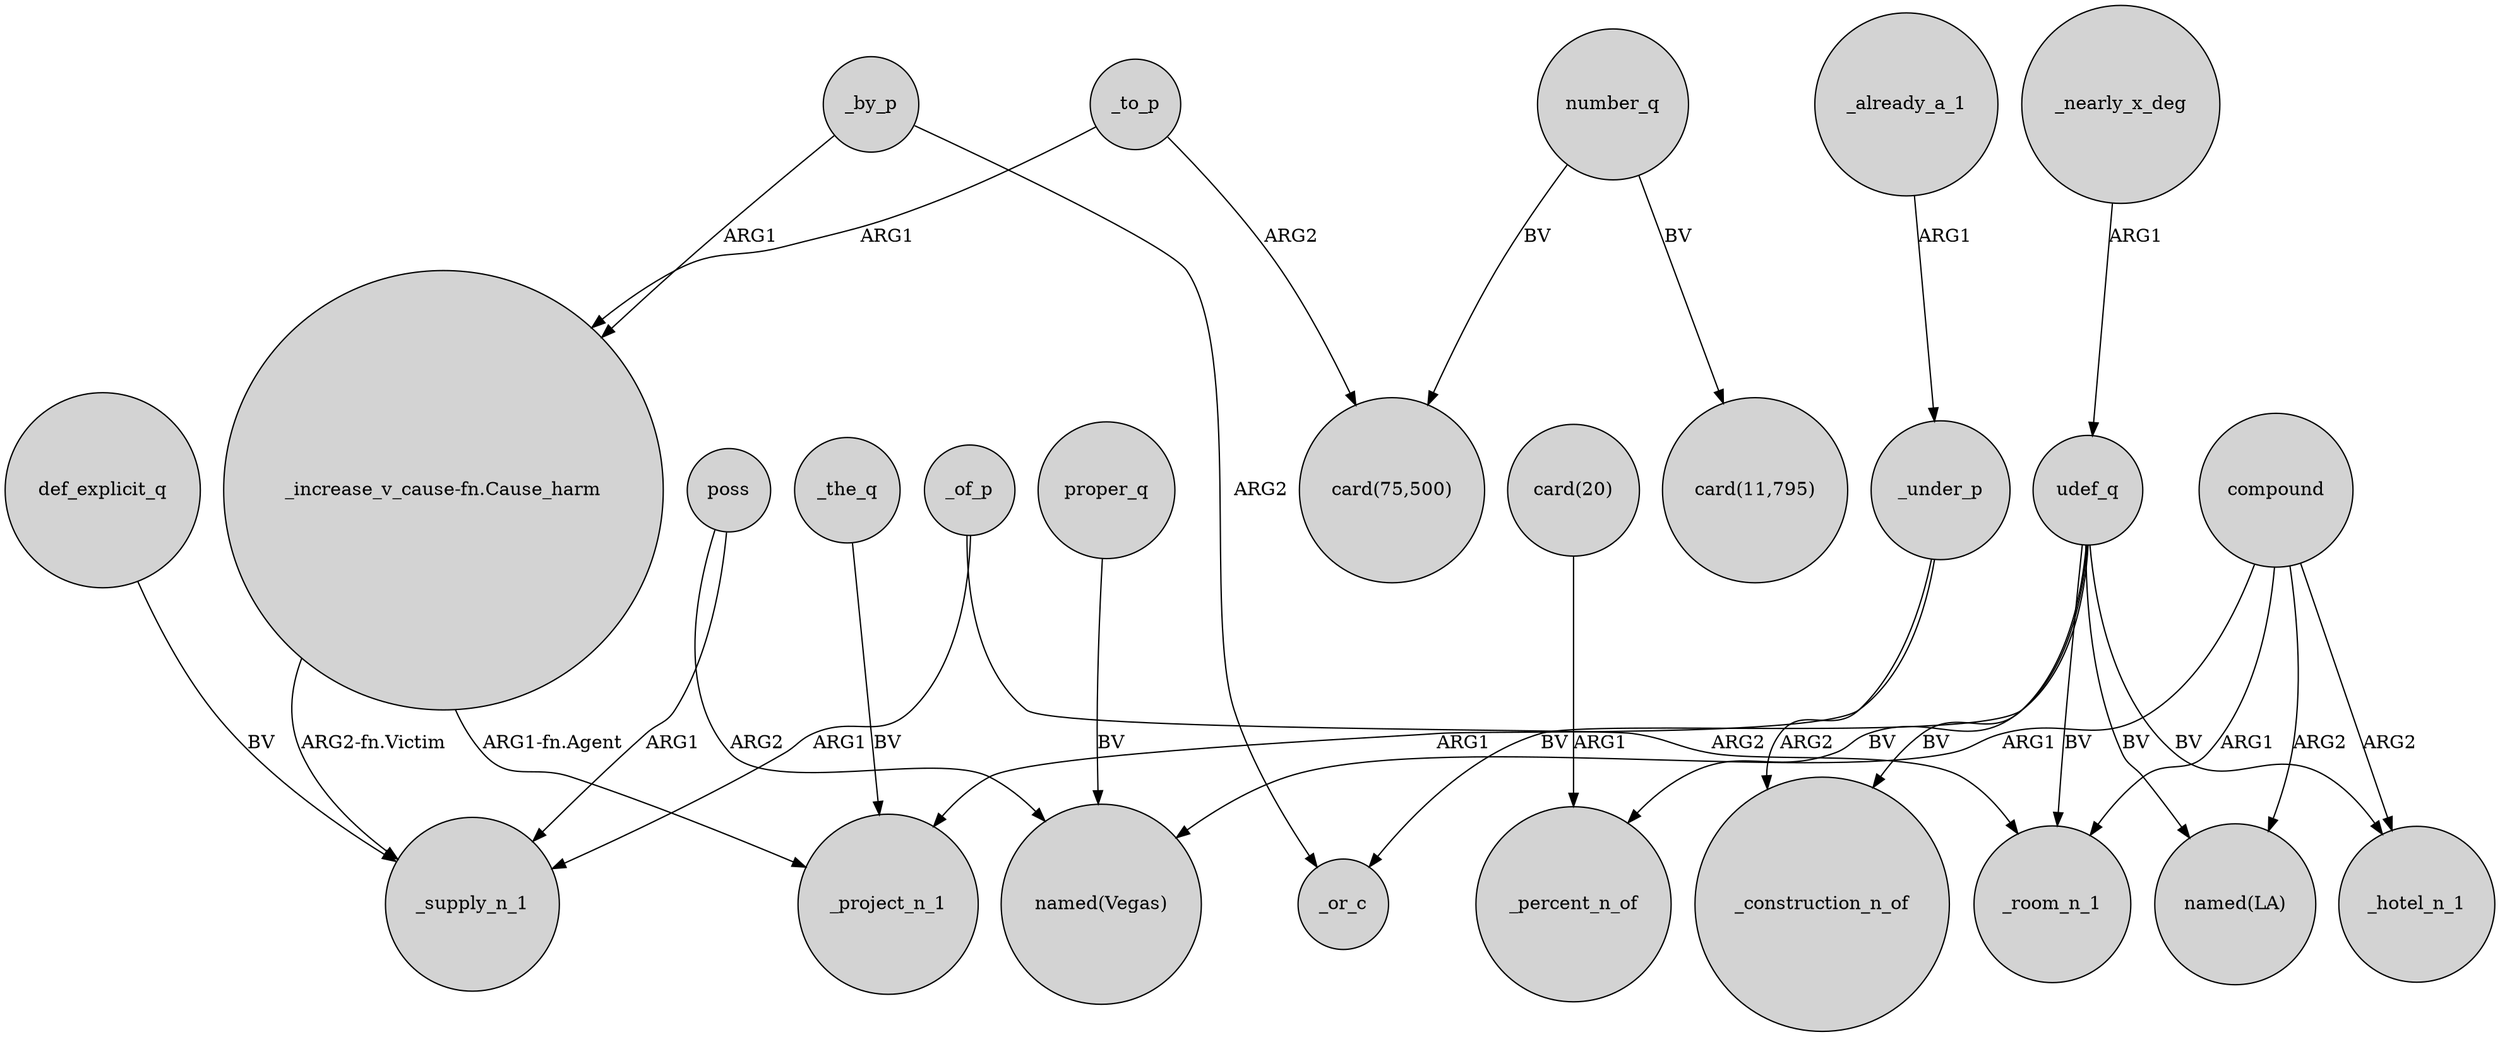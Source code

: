 digraph {
	node [shape=circle style=filled]
	_to_p -> "_increase_v_cause-fn.Cause_harm" [label=ARG1]
	"_increase_v_cause-fn.Cause_harm" -> _project_n_1 [label="ARG1-fn.Agent"]
	"card(20)" -> _percent_n_of [label=ARG1]
	"_increase_v_cause-fn.Cause_harm" -> _supply_n_1 [label="ARG2-fn.Victim"]
	_of_p -> _supply_n_1 [label=ARG1]
	_by_p -> "_increase_v_cause-fn.Cause_harm" [label=ARG1]
	udef_q -> _room_n_1 [label=BV]
	number_q -> "card(11,795)" [label=BV]
	_of_p -> _room_n_1 [label=ARG2]
	compound -> _room_n_1 [label=ARG1]
	_by_p -> _or_c [label=ARG2]
	udef_q -> _or_c [label=BV]
	_under_p -> _project_n_1 [label=ARG1]
	compound -> _hotel_n_1 [label=ARG2]
	udef_q -> _percent_n_of [label=BV]
	number_q -> "card(75,500)" [label=BV]
	_already_a_1 -> _under_p [label=ARG1]
	poss -> "named(Vegas)" [label=ARG2]
	def_explicit_q -> _supply_n_1 [label=BV]
	udef_q -> _hotel_n_1 [label=BV]
	poss -> _supply_n_1 [label=ARG1]
	_under_p -> _construction_n_of [label=ARG2]
	compound -> "named(LA)" [label=ARG2]
	_the_q -> _project_n_1 [label=BV]
	_to_p -> "card(75,500)" [label=ARG2]
	udef_q -> _construction_n_of [label=BV]
	_nearly_x_deg -> udef_q [label=ARG1]
	compound -> "named(Vegas)" [label=ARG1]
	udef_q -> "named(LA)" [label=BV]
	proper_q -> "named(Vegas)" [label=BV]
}

